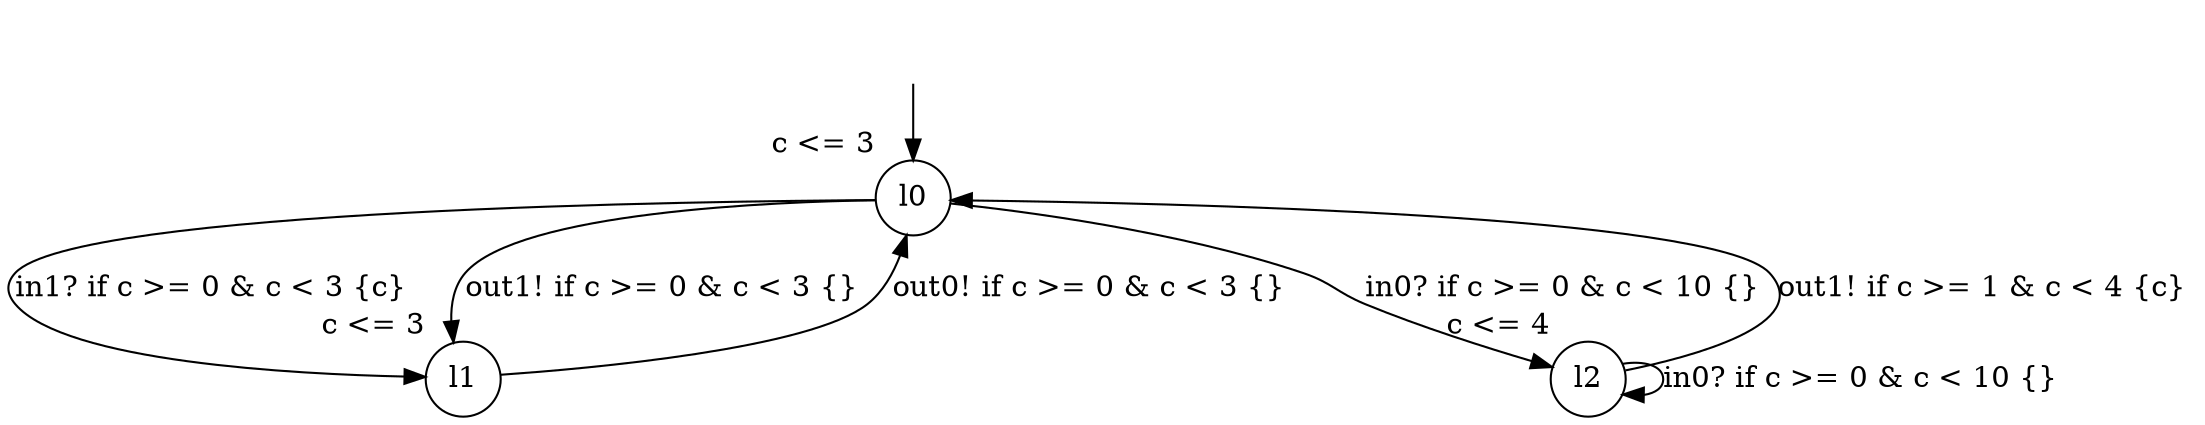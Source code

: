 digraph g {
__start0 [label="" shape="none"];
l0 [shape="circle" margin=0 label="l0", xlabel="c <= 3"];
l1 [shape="circle" margin=0 label="l1", xlabel="c <= 3"];
l2 [shape="circle" margin=0 label="l2", xlabel="c <= 4"];
l0 -> l2 [label="in0? if c >= 0 & c < 10 {} "];
l0 -> l1 [label="in1? if c >= 0 & c < 3 {c} "];
l0 -> l1 [label="out1! if c >= 0 & c < 3 {} "];
l1 -> l0 [label="out0! if c >= 0 & c < 3 {} "];
l2 -> l0 [label="out1! if c >= 1 & c < 4 {c} "];
l2 -> l2 [label="in0? if c >= 0 & c < 10 {} "];
__start0 -> l0;
}
